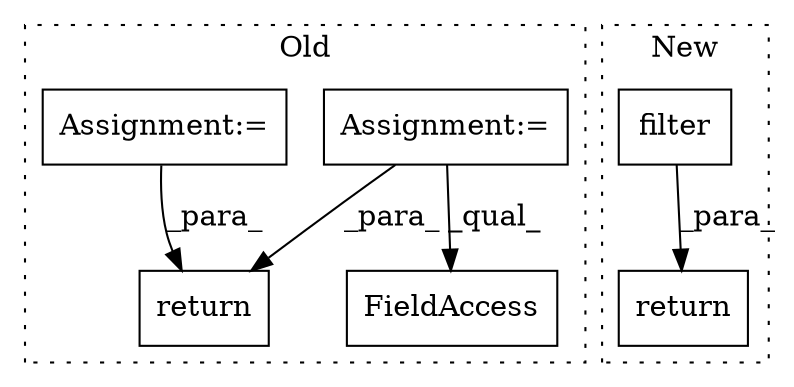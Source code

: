 digraph G {
subgraph cluster0 {
1 [label="return" a="41" s="25660" l="7" shape="box"];
4 [label="Assignment:=" a="7" s="25538" l="1" shape="box"];
5 [label="FieldAccess" a="22" s="25591" l="12" shape="box"];
6 [label="Assignment:=" a="7" s="25504" l="5" shape="box"];
label = "Old";
style="dotted";
}
subgraph cluster1 {
2 [label="filter" a="32" s="26850,26888" l="7,1" shape="box"];
3 [label="return" a="41" s="26837" l="7" shape="box"];
label = "New";
style="dotted";
}
2 -> 3 [label="_para_"];
4 -> 5 [label="_qual_"];
4 -> 1 [label="_para_"];
6 -> 1 [label="_para_"];
}